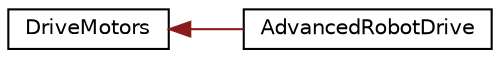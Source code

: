 digraph G
{
  edge [fontname="Helvetica",fontsize="10",labelfontname="Helvetica",labelfontsize="10"];
  node [fontname="Helvetica",fontsize="10",shape=record];
  rankdir="LR";
  Node1 [label="DriveMotors",height=0.2,width=0.4,color="black", fillcolor="white", style="filled",URL="$class_drive_motors.html",tooltip="Initializes the drive motors."];
  Node1 -> Node2 [dir="back",color="firebrick4",fontsize="10",style="solid",fontname="Helvetica"];
  Node2 [label="AdvancedRobotDrive",height=0.2,width=0.4,color="black", fillcolor="white", style="filled",URL="$class_advanced_robot_drive.html"];
}
